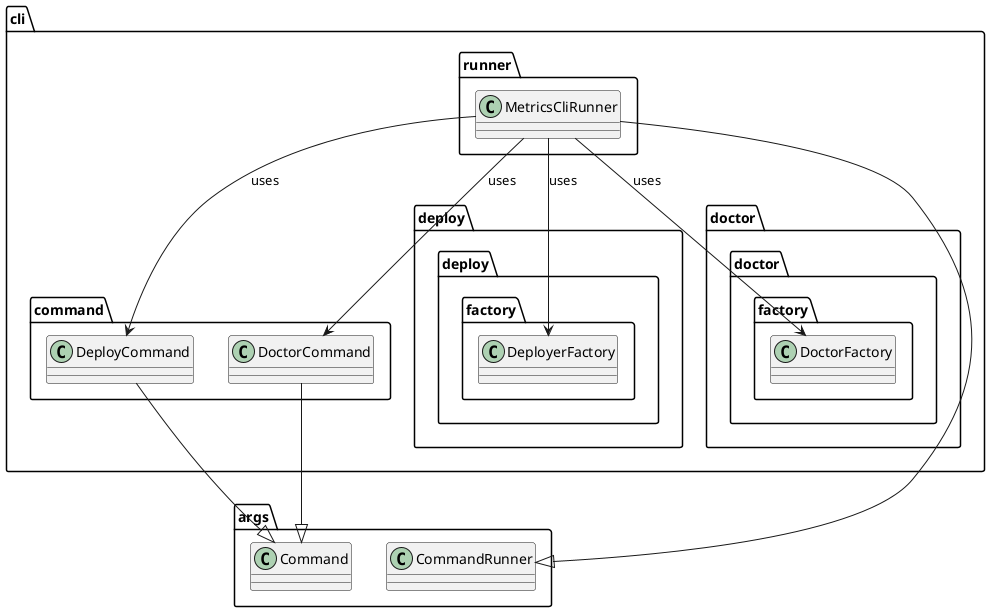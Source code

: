@startuml metrics_cli_runner_class_diagram

package args {
    class CommandRunner{}
    class Command {}
}

package cli {
    package runner {
        class MetricsCliRunner {}
    }

    package command {
        class DeployCommand {}
        class DoctorCommand {}
    }

    package deploy {
        package factory as deploy.factory{
            class DeployerFactory {}
        }
    }

    package doctor {
        package factory as doctor.factory {
            class DoctorFactory {}
        }
    }
}

MetricsCliRunner --> DoctorCommand : uses
MetricsCliRunner --> DeployCommand : uses
MetricsCliRunner --> DeployerFactory : uses
MetricsCliRunner --> DoctorFactory : uses

DeployCommand --|> Command
DoctorCommand --|> Command

MetricsCliRunner --|> CommandRunner


@enduml
